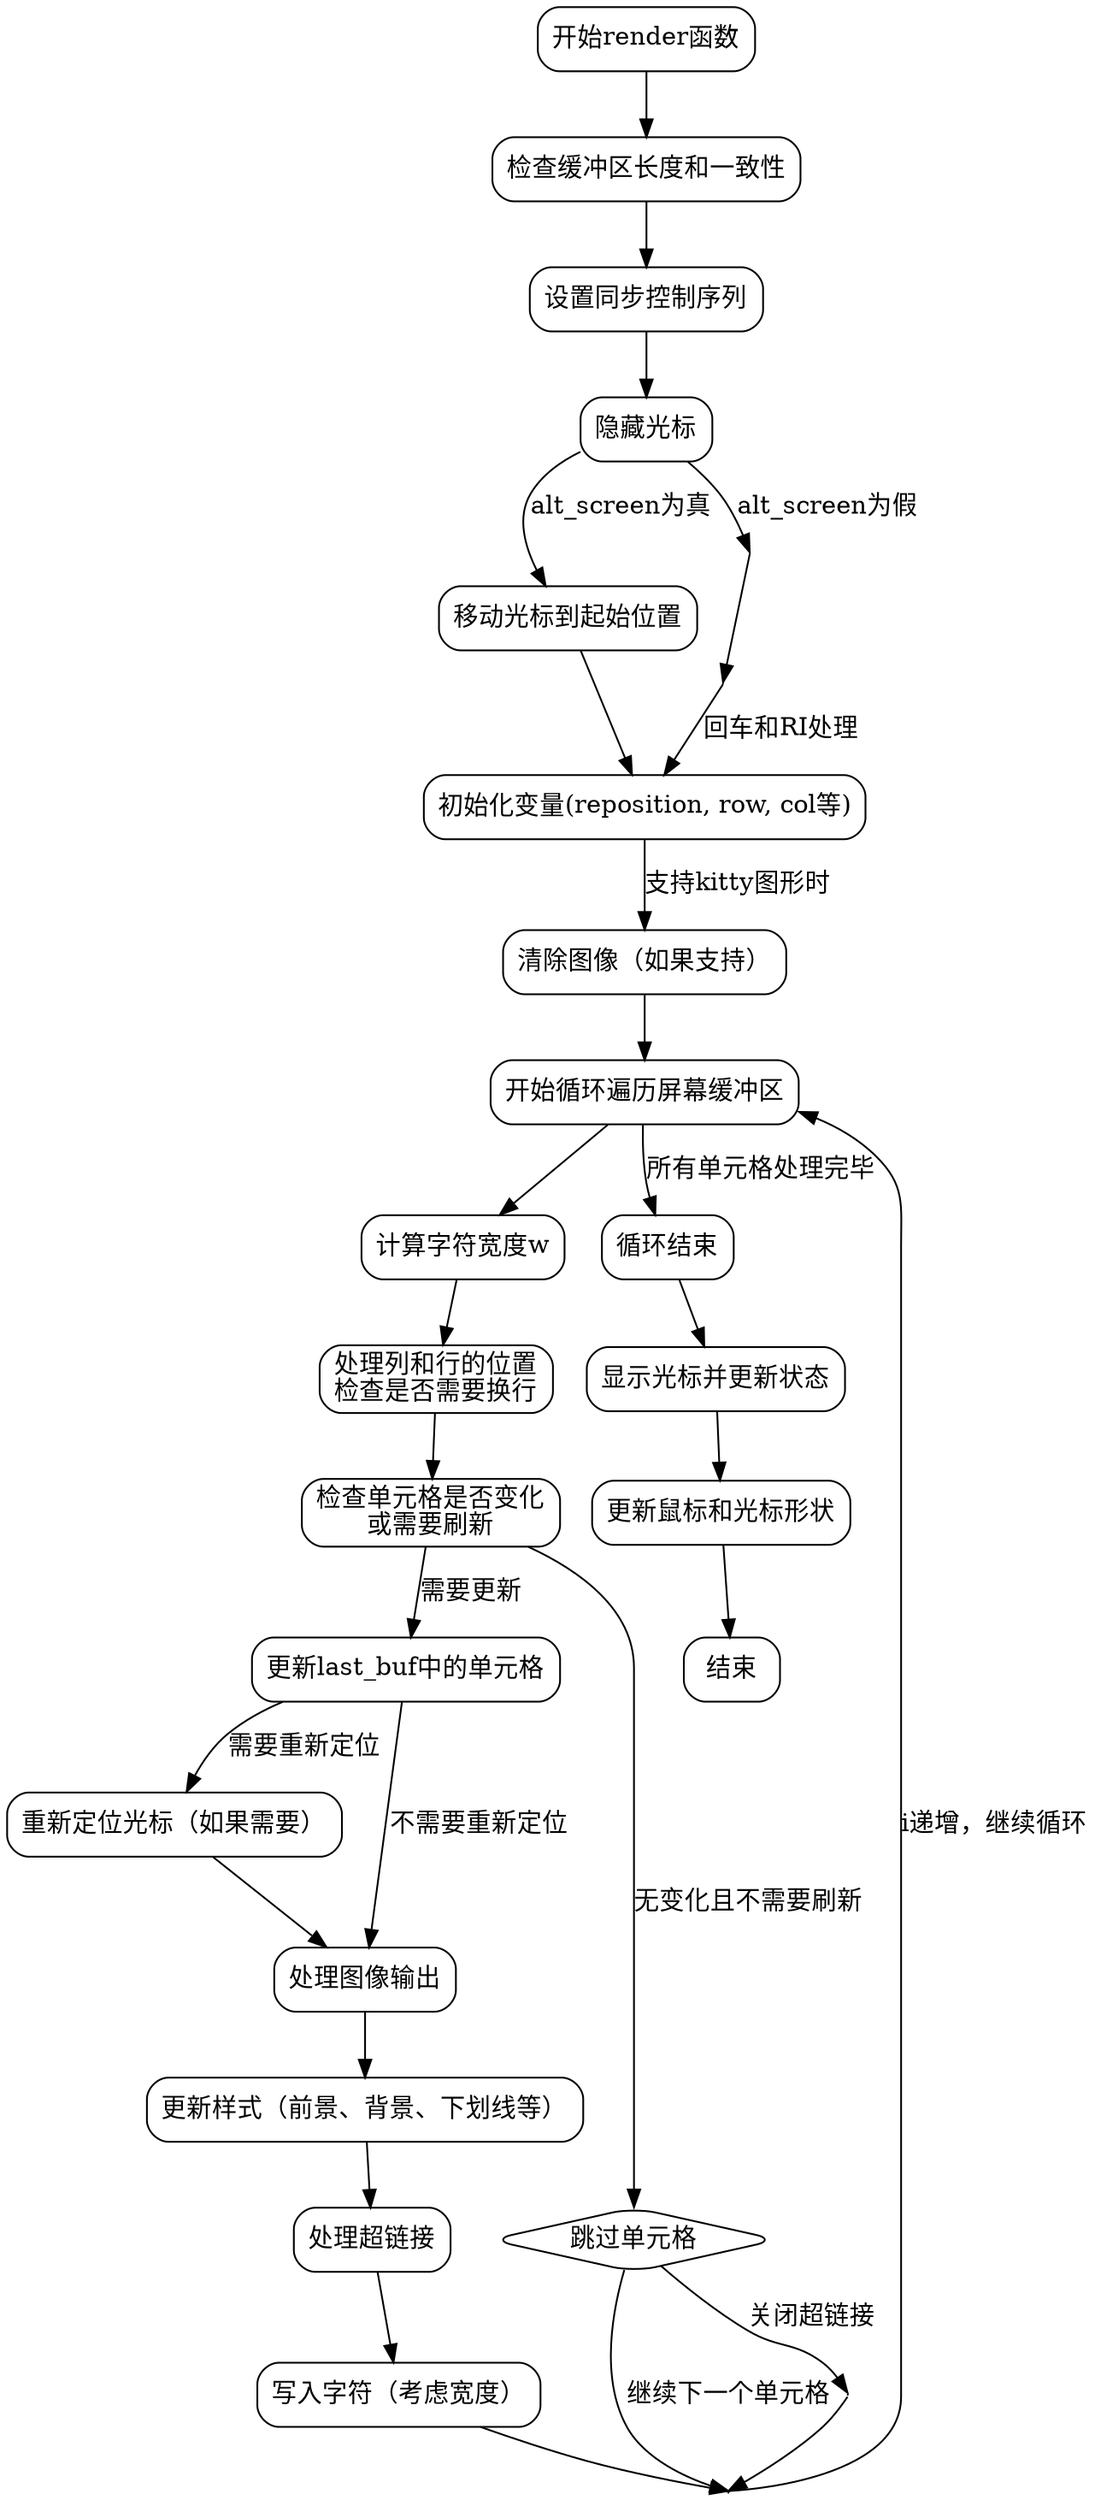 
digraph render_flow {
    graph [rankdir=TB];
    node [shape=rectangle, style=rounded];

    start [label="开始render函数"];
    assert_check [label="检查缓冲区长度和一致性"];
    sync_setup [label="设置同步控制序列"];
    hide_cursor [label="隐藏光标"];
    cursor_home [label="移动光标到起始位置"];
    init_vars [label="初始化变量(reposition, row, col等)"];
    clear_images [label="清除图像（如果支持）"];
    loop_start [label="开始循环遍历屏幕缓冲区"];
    calc_width [label="计算字符宽度w"];
    handle_position [label="处理列和行的位置\n检查是否需要换行"];
    check_cell_changes [label="检查单元格是否变化\n或需要刷新"];
    update_last_cell [label="更新last_buf中的单元格"];
    reposition_cursor [label="重新定位光标（如果需要）"];
    handle_image [label="处理图像输出"];
    update_styles [label="更新样式（前景、背景、下划线等）"];
    handle_link [label="处理超链接"];
    write_char [label="写入字符（考虑宽度）"];
    loop_end [label="循环结束"];
    show_cursor [label="显示光标并更新状态"];
    update_shapes [label="更新鼠标和光标形状"];
    end [label="结束"];

    start -> assert_check;
    assert_check -> sync_setup;
    sync_setup -> hide_cursor;
    hide_cursor -> cursor_home [label="alt_screen为真"];
    hide_cursor -> write_ri [label="alt_screen为假"];
    write_ri -> cursor_home_alt [shape=point];
    cursor_home_alt -> init_vars [label="回车和RI处理"];
    cursor_home -> init_vars;
    init_vars -> clear_images [label="支持kitty图形时"];
    clear_images -> loop_start;
    loop_start -> calc_width;
    calc_width -> handle_position;
    handle_position -> check_cell_changes;
    check_cell_changes -> skip_cell [label="无变化且不需要刷新"];
    skip_cell -> loop_end_step [label="继续下一个单元格"];
    check_cell_changes -> update_last_cell [label="需要更新"];
    update_last_cell -> reposition_cursor [label="需要重新定位"];
    reposition_cursor -> handle_image;
    update_last_cell -> handle_image [label="不需要重新定位"];
    handle_image -> update_styles;
    update_styles -> handle_link;
    handle_link -> write_char;
    write_char -> loop_end_step;
    loop_end_step -> loop_start [label="i递增，继续循环"];
    loop_start -> loop_end [label="所有单元格处理完毕"];
    loop_end -> show_cursor;
    show_cursor -> update_shapes;
    update_shapes -> end;

    // Hidden edges for control flow
    write_ri [shape=point, width=0, height=0, label=""];
    cursor_home_alt [shape=point, width=0, height=0, label=""];
    loop_end_step [shape=point, width=0, height=0, label=""];
    skip_cell [shape=diamond, label="跳过单元格"];
    skip_cell -> reposition_cursor_skip [label="关闭超链接"];
    reposition_cursor_skip [shape=point, width=0, height=0, label=""];
    reposition_cursor_skip -> loop_end_step;
}
